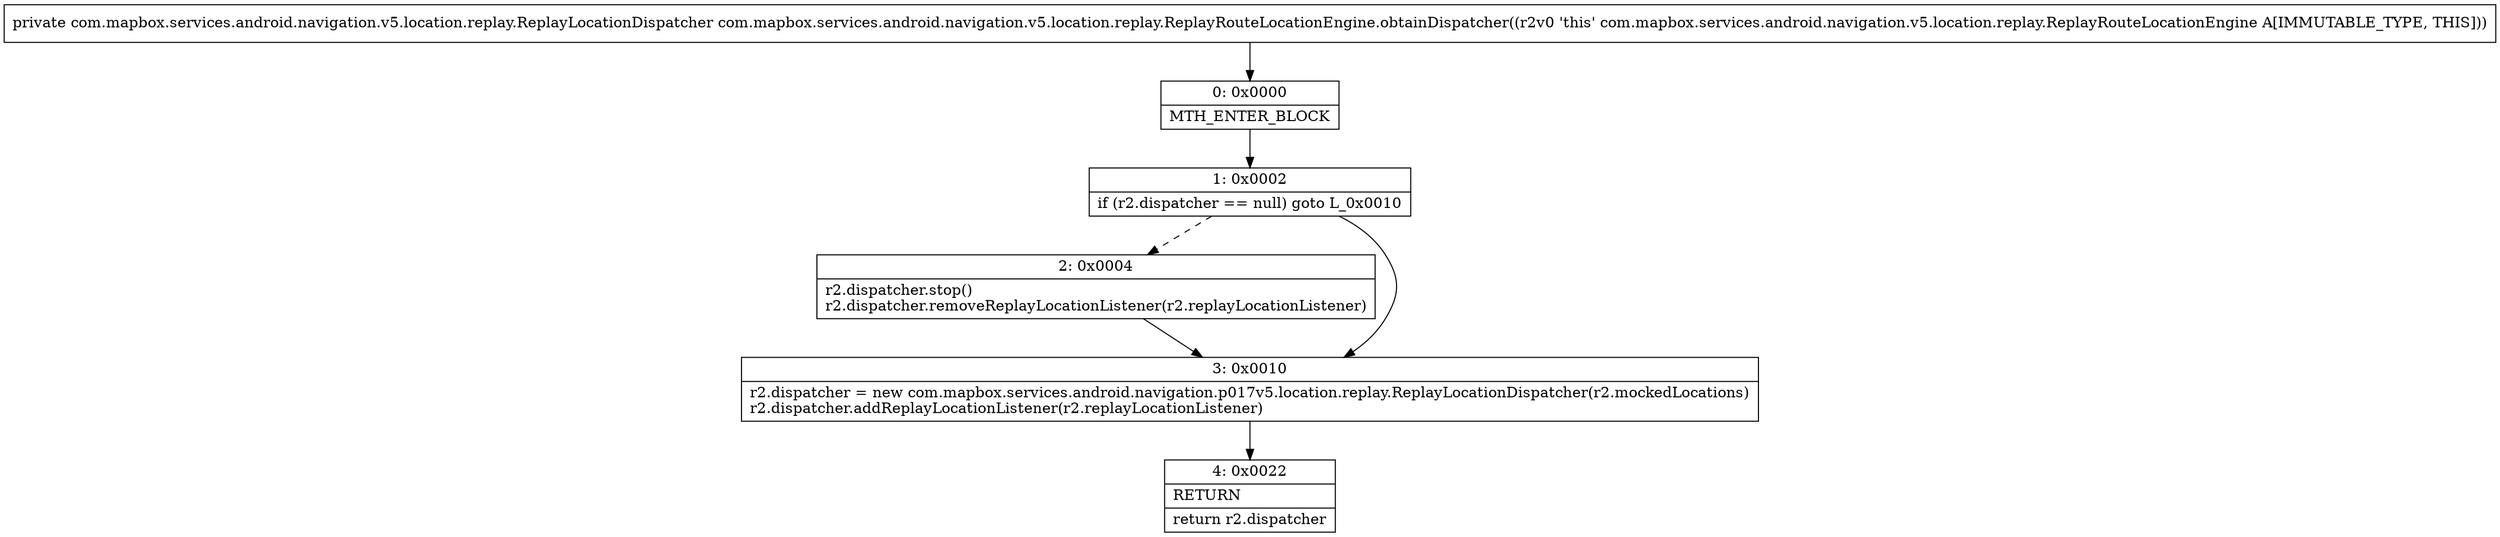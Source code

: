 digraph "CFG forcom.mapbox.services.android.navigation.v5.location.replay.ReplayRouteLocationEngine.obtainDispatcher()Lcom\/mapbox\/services\/android\/navigation\/v5\/location\/replay\/ReplayLocationDispatcher;" {
Node_0 [shape=record,label="{0\:\ 0x0000|MTH_ENTER_BLOCK\l}"];
Node_1 [shape=record,label="{1\:\ 0x0002|if (r2.dispatcher == null) goto L_0x0010\l}"];
Node_2 [shape=record,label="{2\:\ 0x0004|r2.dispatcher.stop()\lr2.dispatcher.removeReplayLocationListener(r2.replayLocationListener)\l}"];
Node_3 [shape=record,label="{3\:\ 0x0010|r2.dispatcher = new com.mapbox.services.android.navigation.p017v5.location.replay.ReplayLocationDispatcher(r2.mockedLocations)\lr2.dispatcher.addReplayLocationListener(r2.replayLocationListener)\l}"];
Node_4 [shape=record,label="{4\:\ 0x0022|RETURN\l|return r2.dispatcher\l}"];
MethodNode[shape=record,label="{private com.mapbox.services.android.navigation.v5.location.replay.ReplayLocationDispatcher com.mapbox.services.android.navigation.v5.location.replay.ReplayRouteLocationEngine.obtainDispatcher((r2v0 'this' com.mapbox.services.android.navigation.v5.location.replay.ReplayRouteLocationEngine A[IMMUTABLE_TYPE, THIS])) }"];
MethodNode -> Node_0;
Node_0 -> Node_1;
Node_1 -> Node_2[style=dashed];
Node_1 -> Node_3;
Node_2 -> Node_3;
Node_3 -> Node_4;
}

